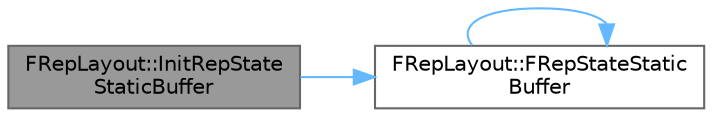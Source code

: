 digraph "FRepLayout::InitRepStateStaticBuffer"
{
 // INTERACTIVE_SVG=YES
 // LATEX_PDF_SIZE
  bgcolor="transparent";
  edge [fontname=Helvetica,fontsize=10,labelfontname=Helvetica,labelfontsize=10];
  node [fontname=Helvetica,fontsize=10,shape=box,height=0.2,width=0.4];
  rankdir="LR";
  Node1 [id="Node000001",label="FRepLayout::InitRepState\lStaticBuffer",height=0.2,width=0.4,color="gray40", fillcolor="grey60", style="filled", fontcolor="black",tooltip=" "];
  Node1 -> Node2 [id="edge1_Node000001_Node000002",color="steelblue1",style="solid",tooltip=" "];
  Node2 [id="Node000002",label="FRepLayout::FRepStateStatic\lBuffer",height=0.2,width=0.4,color="grey40", fillcolor="white", style="filled",URL="$d6/ddf/classFRepLayout.html#ac4338b38b148b2721783b121a51bb28a",tooltip=" "];
  Node2 -> Node2 [id="edge2_Node000002_Node000002",color="steelblue1",style="solid",tooltip=" "];
}

